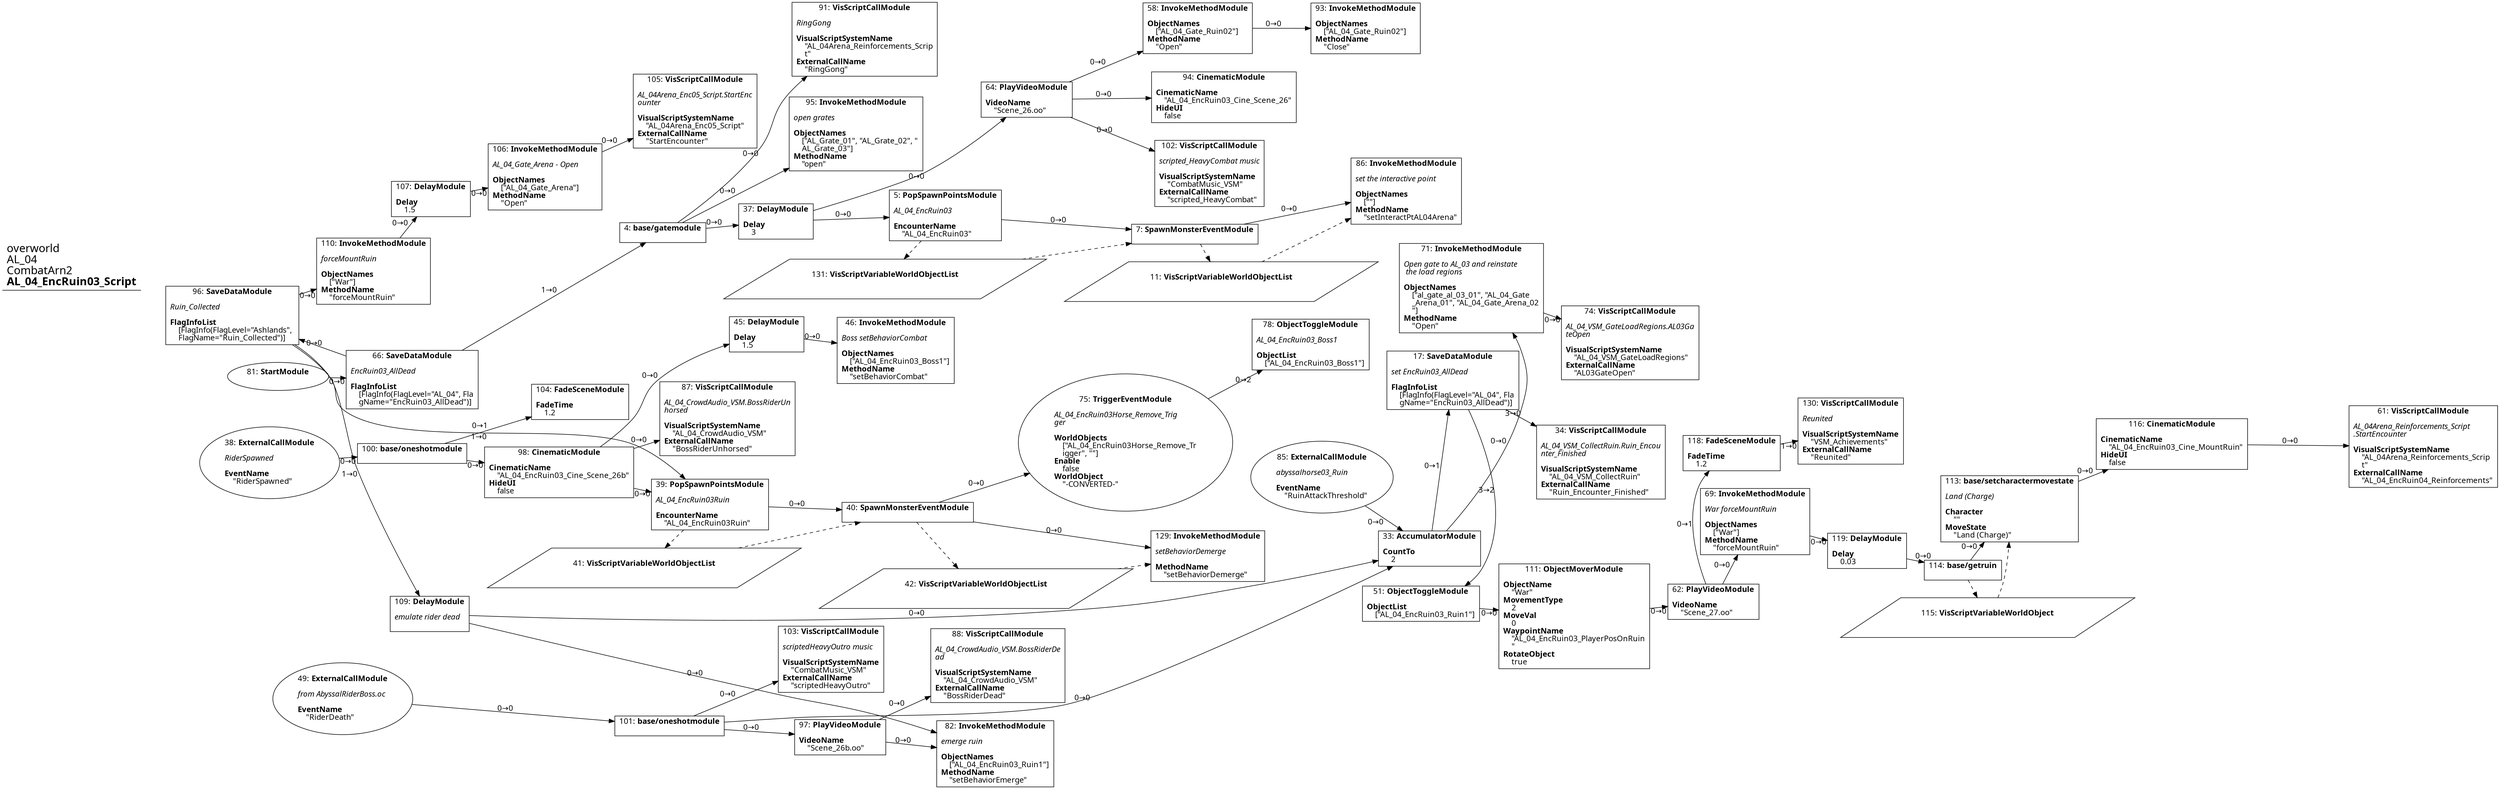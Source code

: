 digraph {
    layout = fdp;
    overlap = prism;
    sep = "+16";
    splines = spline;

    node [ shape = box ];

    graph [ fontname = "Segoe UI" ];
    node [ fontname = "Segoe UI" ];
    edge [ fontname = "Segoe UI" ];

    4 [ label = <4: <b>base/gatemodule</b><br/><br/>> ];
    4 [ pos = "0.77000004,-0.20300001!" ];
    4 -> 37 [ label = "0→0" ];
    4 -> 91 [ label = "0→0" ];
    4 -> 95 [ label = "0→0" ];

    5 [ label = <5: <b>PopSpawnPointsModule</b><br/><br/><i>AL_04_EncRuin03<br align="left"/></i><br align="left"/><b>EncounterName</b><br align="left"/>    &quot;AL_04_EncRuin03&quot;<br align="left"/>> ];
    5 [ pos = "1.136,-0.20300001!" ];
    5 -> 7 [ label = "0→0" ];
    5 -> 131 [ style = dashed ];

    7 [ label = <7: <b>SpawnMonsterEventModule</b><br/><br/>> ];
    7 [ pos = "1.3670001,-0.20300001!" ];
    7 -> 86 [ label = "0→0" ];
    7 -> 11 [ style = dashed ];
    131 -> 7 [ style = dashed ];

    11 [ label = <11: <b>VisScriptVariableWorldObjectList</b><br/><br/>> ];
    11 [ shape = parallelogram ]
    11 [ pos = "1.368,-0.441!" ];

    17 [ label = <17: <b>SaveDataModule</b><br/><br/><i>set EncRuin03_AllDead<br align="left"/></i><br align="left"/><b>FlagInfoList</b><br align="left"/>    [FlagInfo(FlagLevel=&quot;AL_04&quot;, Fla<br align="left"/>    gName=&quot;EncRuin03_AllDead&quot;)]<br align="left"/>> ];
    17 [ pos = "2.719,-0.99300003!" ];
    17 -> 34 [ label = "3→0" ];
    17 -> 51 [ label = "3→2" ];

    33 [ label = <33: <b>AccumulatorModule</b><br/><br/><b>CountTo</b><br align="left"/>    2<br align="left"/>> ];
    33 [ pos = "2.4510002,-1.065!" ];
    33 -> 17 [ label = "0→1" ];
    33 -> 71 [ label = "0→0" ];

    34 [ label = <34: <b>VisScriptCallModule</b><br/><br/><i>AL_04_VSM_CollectRuin.Ruin_Encou<br align="left"/>nter_Finished<br align="left"/></i><br align="left"/><b>VisualScriptSystemName</b><br align="left"/>    &quot;AL_04_VSM_CollectRuin&quot;<br align="left"/><b>ExternalCallName</b><br align="left"/>    &quot;Ruin_Encounter_Finished&quot;<br align="left"/>> ];
    34 [ pos = "2.953,-1.039!" ];

    37 [ label = <37: <b>DelayModule</b><br/><br/><b>Delay</b><br align="left"/>    3<br align="left"/>> ];
    37 [ pos = "0.9480001,-0.20300001!" ];
    37 -> 5 [ label = "0→0" ];
    37 -> 64 [ label = "0→0" ];

    38 [ label = <38: <b>ExternalCallModule</b><br/><br/><i>RiderSpawned<br align="left"/></i><br align="left"/><b>EventName</b><br align="left"/>    &quot;RiderSpawned&quot;<br align="left"/>> ];
    38 [ shape = oval ]
    38 [ pos = "0.41900003,-0.88400006!" ];
    38 -> 100 [ label = "0→0" ];

    39 [ label = <39: <b>PopSpawnPointsModule</b><br/><br/><i>AL_04_EncRuin03Ruin<br align="left"/></i><br align="left"/><b>EncounterName</b><br align="left"/>    &quot;AL_04_EncRuin03Ruin&quot;<br align="left"/>> ];
    39 [ pos = "1.034,-0.88400006!" ];
    39 -> 40 [ label = "0→0" ];
    39 -> 41 [ style = dashed ];

    40 [ label = <40: <b>SpawnMonsterEventModule</b><br/><br/>> ];
    40 [ pos = "1.273,-0.88400006!" ];
    40 -> 75 [ label = "0→0" ];
    40 -> 129 [ label = "0→0" ];
    41 -> 40 [ style = dashed ];
    40 -> 42 [ style = dashed ];

    41 [ label = <41: <b>VisScriptVariableWorldObjectList</b><br/><br/>> ];
    41 [ shape = parallelogram ]
    41 [ pos = "1.056,-1.018!" ];

    42 [ label = <42: <b>VisScriptVariableWorldObjectList</b><br/><br/>> ];
    42 [ shape = parallelogram ]
    42 [ pos = "1.2800001,-1.1270001!" ];

    45 [ label = <45: <b>DelayModule</b><br/><br/><b>Delay</b><br align="left"/>    1.5<br align="left"/>> ];
    45 [ pos = "1.031,-0.582!" ];
    45 -> 46 [ label = "0→0" ];

    46 [ label = <46: <b>InvokeMethodModule</b><br/><br/><i>Boss setBehaviorCombat<br align="left"/></i><br align="left"/><b>ObjectNames</b><br align="left"/>    [&quot;AL_04_EncRuin03_Boss1&quot;]<br align="left"/><b>MethodName</b><br align="left"/>    &quot;setBehaviorCombat&quot;<br align="left"/>> ];
    46 [ pos = "1.1830001,-0.582!" ];

    49 [ label = <49: <b>ExternalCallModule</b><br/><br/><i>from AbyssalRiderBoss.oc<br align="left"/></i><br align="left"/><b>EventName</b><br align="left"/>    &quot;RiderDeath&quot;<br align="left"/>> ];
    49 [ shape = oval ]
    49 [ pos = "0.70900005,-1.3950001!" ];
    49 -> 101 [ label = "0→0" ];

    51 [ label = <51: <b>ObjectToggleModule</b><br/><br/><b>ObjectList</b><br align="left"/>    [&quot;AL_04_EncRuin03_Ruin1&quot;]<br align="left"/>> ];
    51 [ pos = "2.7930002,-1.195!" ];
    51 -> 111 [ label = "0→0" ];

    58 [ label = <58: <b>InvokeMethodModule</b><br/><br/><b>ObjectNames</b><br align="left"/>    [&quot;AL_04_Gate_Ruin02&quot;]<br align="left"/><b>MethodName</b><br align="left"/>    &quot;Open&quot;<br align="left"/>> ];
    58 [ pos = "1.3850001,0.147!" ];
    58 -> 93 [ label = "0→0" ];

    61 [ label = <61: <b>VisScriptCallModule</b><br/><br/><i>AL_04Arena_Reinforcements_Script<br align="left"/>.StartEncounter<br align="left"/></i><br align="left"/><b>VisualScriptSystemName</b><br align="left"/>    &quot;AL_04Arena_Reinforcements_Scrip<br align="left"/>    t&quot;<br align="left"/><b>ExternalCallName</b><br align="left"/>    &quot;AL_04_EncRuin04_Reinforcements&quot;<br align="left"/>> ];
    61 [ pos = "4.328,-1.195!" ];

    62 [ label = <62: <b>PlayVideoModule</b><br/><br/><b>VideoName</b><br align="left"/>    &quot;Scene_27.oo&quot;<br align="left"/>> ];
    62 [ pos = "3.193,-1.195!" ];
    62 -> 69 [ label = "0→0" ];
    62 -> 118 [ label = "0→1" ];

    64 [ label = <64: <b>PlayVideoModule</b><br/><br/><b>VideoName</b><br align="left"/>    &quot;Scene_26.oo&quot;<br align="left"/>> ];
    64 [ pos = "1.1930001,0.011000001!" ];
    64 -> 58 [ label = "0→0" ];
    64 -> 94 [ label = "0→0" ];
    64 -> 102 [ label = "0→0" ];

    66 [ label = <66: <b>SaveDataModule</b><br/><br/><i>EncRuin03_AllDead<br align="left"/></i><br align="left"/><b>FlagInfoList</b><br align="left"/>    [FlagInfo(FlagLevel=&quot;AL_04&quot;, Fla<br align="left"/>    gName=&quot;EncRuin03_AllDead&quot;)]<br align="left"/>> ];
    66 [ pos = "-0.321,-0.158!" ];
    66 -> 4 [ label = "1→0" ];
    66 -> 96 [ label = "0→0" ];

    69 [ label = <69: <b>InvokeMethodModule</b><br/><br/><i>War forceMountRuin<br align="left"/></i><br align="left"/><b>ObjectNames</b><br align="left"/>    [&quot;War&quot;]<br align="left"/><b>MethodName</b><br align="left"/>    &quot;forceMountRuin&quot;<br align="left"/>> ];
    69 [ pos = "3.374,-1.195!" ];
    69 -> 119 [ label = "0→0" ];

    71 [ label = <71: <b>InvokeMethodModule</b><br/><br/><i>Open gate to AL_03 and reinstate<br align="left"/> the load regions<br align="left"/></i><br align="left"/><b>ObjectNames</b><br align="left"/>    [&quot;al_gate_al_03_01&quot;, &quot;AL_04_Gate<br align="left"/>    _Arena_01&quot;, &quot;AL_04_Gate_Arena_02<br align="left"/>    &quot;]<br align="left"/><b>MethodName</b><br align="left"/>    &quot;Open&quot;<br align="left"/>> ];
    71 [ pos = "2.7900002,-0.78300005!" ];
    71 -> 74 [ label = "0→0" ];

    74 [ label = <74: <b>VisScriptCallModule</b><br/><br/><i>AL_04_VSM_GateLoadRegions.AL03Ga<br align="left"/>teOpen<br align="left"/></i><br align="left"/><b>VisualScriptSystemName</b><br align="left"/>    &quot;AL_04_VSM_GateLoadRegions&quot;<br align="left"/><b>ExternalCallName</b><br align="left"/>    &quot;AL03GateOpen&quot;<br align="left"/>> ];
    74 [ pos = "2.9780002,-0.80500007!" ];

    75 [ label = <75: <b>TriggerEventModule</b><br/><br/><i>AL_04_EncRuin03Horse_Remove_Trig<br align="left"/>ger<br align="left"/></i><br align="left"/><b>WorldObjects</b><br align="left"/>    [&quot;AL_04_EncRuin03Horse_Remove_Tr<br align="left"/>    igger&quot;, &quot;&quot;]<br align="left"/><b>Enable</b><br align="left"/>    false<br align="left"/><b>WorldObject</b><br align="left"/>    &quot;-CONVERTED-&quot;<br align="left"/>> ];
    75 [ shape = oval ]
    75 [ pos = "1.567,-0.88400006!" ];
    75 -> 78 [ label = "0→2" ];

    78 [ label = <78: <b>ObjectToggleModule</b><br/><br/><i>AL_04_EncRuin03_Boss1<br align="left"/></i><br align="left"/><b>ObjectList</b><br align="left"/>    [&quot;AL_04_EncRuin03_Boss1&quot;]<br align="left"/>> ];
    78 [ pos = "1.8800001,-0.88100004!" ];

    81 [ label = <81: <b>StartModule</b><br/><br/>> ];
    81 [ shape = oval ]
    81 [ pos = "-0.499,-0.158!" ];
    81 -> 66 [ label = "0→0" ];

    82 [ label = <82: <b>InvokeMethodModule</b><br/><br/><i>emerge ruin<br align="left"/></i><br align="left"/><b>ObjectNames</b><br align="left"/>    [&quot;AL_04_EncRuin03_Ruin1&quot;]<br align="left"/><b>MethodName</b><br align="left"/>    &quot;setBehaviorEmerge&quot;<br align="left"/>> ];
    82 [ pos = "1.2930001,-1.394!" ];

    85 [ label = <85: <b>ExternalCallModule</b><br/><br/><i>abyssalhorse03_Ruin<br align="left"/></i><br align="left"/><b>EventName</b><br align="left"/>    &quot;RuinAttackThreshold&quot;<br align="left"/>> ];
    85 [ shape = oval ]
    85 [ pos = "2.167,-1.006!" ];
    85 -> 33 [ label = "0→0" ];

    86 [ label = <86: <b>InvokeMethodModule</b><br/><br/><i>set the interactive point<br align="left"/></i><br align="left"/><b>ObjectNames</b><br align="left"/>    [&quot;&quot;]<br align="left"/><b>MethodName</b><br align="left"/>    &quot;setInteractPtAL04Arena&quot;<br align="left"/>> ];
    86 [ pos = "1.6240001,-0.20300001!" ];
    11 -> 86 [ style = dashed ];

    87 [ label = <87: <b>VisScriptCallModule</b><br/><br/><i>AL_04_CrowdAudio_VSM.BossRiderUn<br align="left"/>horsed<br align="left"/></i><br align="left"/><b>VisualScriptSystemName</b><br align="left"/>    &quot;AL_04_CrowdAudio_VSM&quot;<br align="left"/><b>ExternalCallName</b><br align="left"/>    &quot;BossRiderUnhorsed&quot;<br align="left"/>> ];
    87 [ pos = "1.0350001,-0.78200006!" ];

    88 [ label = <88: <b>VisScriptCallModule</b><br/><br/><i>AL_04_CrowdAudio_VSM.BossRiderDe<br align="left"/>ad<br align="left"/></i><br align="left"/><b>VisualScriptSystemName</b><br align="left"/>    &quot;AL_04_CrowdAudio_VSM&quot;<br align="left"/><b>ExternalCallName</b><br align="left"/>    &quot;BossRiderDead&quot;<br align="left"/>> ];
    88 [ pos = "1.2930001,-1.314!" ];

    91 [ label = <91: <b>VisScriptCallModule</b><br/><br/><i>RingGong<br align="left"/></i><br align="left"/><b>VisualScriptSystemName</b><br align="left"/>    &quot;AL_04Arena_Reinforcements_Scrip<br align="left"/>    t&quot;<br align="left"/><b>ExternalCallName</b><br align="left"/>    &quot;RingGong&quot;<br align="left"/>> ];
    91 [ pos = "0.947,0.022000002!" ];

    93 [ label = <93: <b>InvokeMethodModule</b><br/><br/><b>ObjectNames</b><br align="left"/>    [&quot;AL_04_Gate_Ruin02&quot;]<br align="left"/><b>MethodName</b><br align="left"/>    &quot;Close&quot;<br align="left"/>> ];
    93 [ pos = "1.5810001,0.147!" ];

    94 [ label = <94: <b>CinematicModule</b><br/><br/><b>CinematicName</b><br align="left"/>    &quot;AL_04_EncRuin03_Cine_Scene_26&quot;<br align="left"/><b>HideUI</b><br align="left"/>    false<br align="left"/>> ];
    94 [ pos = "1.386,0.012!" ];

    95 [ label = <95: <b>InvokeMethodModule</b><br/><br/><i>open grates<br align="left"/></i><br align="left"/><b>ObjectNames</b><br align="left"/>    [&quot;AL_Grate_01&quot;, &quot;AL_Grate_02&quot;, &quot;<br align="left"/>    AL_Grate_03&quot;]<br align="left"/><b>MethodName</b><br align="left"/>    &quot;open&quot;<br align="left"/>> ];
    95 [ pos = "0.94900006,-0.067!" ];

    96 [ label = <96: <b>SaveDataModule</b><br/><br/><i>Ruin_Collected<br align="left"/></i><br align="left"/><b>FlagInfoList</b><br align="left"/>    [FlagInfo(FlagLevel=&quot;Ashlands&quot;, <br align="left"/>    FlagName=&quot;Ruin_Collected&quot;)]<br align="left"/>> ];
    96 [ pos = "-0.143,0.060000002!" ];
    96 -> 39 [ label = "1→0" ];
    96 -> 109 [ label = "1→0" ];
    96 -> 110 [ label = "0→0" ];

    97 [ label = <97: <b>PlayVideoModule</b><br/><br/><b>VideoName</b><br align="left"/>    &quot;Scene_26b.oo&quot;<br align="left"/>> ];
    97 [ pos = "1.105,-1.394!" ];
    97 -> 82 [ label = "0→0" ];
    97 -> 88 [ label = "0→0" ];

    98 [ label = <98: <b>CinematicModule</b><br/><br/><b>CinematicName</b><br align="left"/>    &quot;AL_04_EncRuin03_Cine_Scene_26b&quot;<br align="left"/><b>HideUI</b><br align="left"/>    false<br align="left"/>> ];
    98 [ pos = "0.79600006,-0.88400006!" ];
    98 -> 39 [ label = "0→0" ];
    98 -> 45 [ label = "0→0" ];
    98 -> 87 [ label = "0→0" ];

    100 [ label = <100: <b>base/oneshotmodule</b><br/><br/>> ];
    100 [ pos = "0.63000005,-0.88400006!" ];
    100 -> 98 [ label = "0→0" ];
    100 -> 104 [ label = "0→1" ];

    101 [ label = <101: <b>base/oneshotmodule</b><br/><br/>> ];
    101 [ pos = "0.92800003,-1.3950001!" ];
    101 -> 33 [ label = "0→0" ];
    101 -> 103 [ label = "0→0" ];
    101 -> 97 [ label = "0→0" ];

    102 [ label = <102: <b>VisScriptCallModule</b><br/><br/><i>scripted_HeavyCombat music<br align="left"/></i><br align="left"/><b>VisualScriptSystemName</b><br align="left"/>    &quot;CombatMusic_VSM&quot;<br align="left"/><b>ExternalCallName</b><br align="left"/>    &quot;scripted_HeavyCombat&quot;<br align="left"/>> ];
    102 [ pos = "1.383,-0.12100001!" ];

    103 [ label = <103: <b>VisScriptCallModule</b><br/><br/><i>scriptedHeavyOutro music<br align="left"/></i><br align="left"/><b>VisualScriptSystemName</b><br align="left"/>    &quot;CombatMusic_VSM&quot;<br align="left"/><b>ExternalCallName</b><br align="left"/>    &quot;scriptedHeavyOutro&quot;<br align="left"/>> ];
    103 [ pos = "1.1040001,-1.3010001!" ];

    104 [ label = <104: <b>FadeSceneModule</b><br/><br/><b>FadeTime</b><br align="left"/>    1.2<br align="left"/>> ];
    104 [ pos = "0.781,-0.731!" ];

    105 [ label = <105: <b>VisScriptCallModule</b><br/><br/><i>AL_04Arena_Enc05_Script.StartEnc<br align="left"/>ounter<br align="left"/></i><br align="left"/><b>VisualScriptSystemName</b><br align="left"/>    &quot;AL_04Arena_Enc05_Script&quot;<br align="left"/><b>ExternalCallName</b><br align="left"/>    &quot;StartEncounter&quot;<br align="left"/>> ];
    105 [ pos = "0.59900004,0.060000002!" ];

    106 [ label = <106: <b>InvokeMethodModule</b><br/><br/><i>AL_04_Gate_Arena - Open<br align="left"/></i><br align="left"/><b>ObjectNames</b><br align="left"/>    [&quot;AL_04_Gate_Arena&quot;]<br align="left"/><b>MethodName</b><br align="left"/>    &quot;Open&quot;<br align="left"/>> ];
    106 [ pos = "0.40600002,0.060000002!" ];
    106 -> 105 [ label = "0→0" ];

    107 [ label = <107: <b>DelayModule</b><br/><br/><b>Delay</b><br align="left"/>    1.5<br align="left"/>> ];
    107 [ pos = "0.263,0.060000002!" ];
    107 -> 106 [ label = "0→0" ];

    109 [ label = <109: <b>DelayModule</b><br/><br/><i>emulate rider dead<br align="left"/></i><br align="left"/>> ];
    109 [ pos = "0.80600005,-1.123!" ];
    109 -> 82 [ label = "0→0" ];
    109 -> 33 [ label = "0→0" ];

    110 [ label = <110: <b>InvokeMethodModule</b><br/><br/><i>forceMountRuin<br align="left"/></i><br align="left"/><b>ObjectNames</b><br align="left"/>    [&quot;War&quot;]<br align="left"/><b>MethodName</b><br align="left"/>    &quot;forceMountRuin&quot;<br align="left"/>> ];
    110 [ pos = "0.061000004,0.060000002!" ];
    110 -> 107 [ label = "0→0" ];

    111 [ label = <111: <b>ObjectMoverModule</b><br/><br/><b>ObjectName</b><br align="left"/>    &quot;War&quot;<br align="left"/><b>MovementType</b><br align="left"/>    2<br align="left"/><b>MoveVal</b><br align="left"/>    0<br align="left"/><b>WaypointName</b><br align="left"/>    &quot;AL_04_EncRuin03_PlayerPosOnRuin<br align="left"/>    &quot;<br align="left"/><b>RotateObject</b><br align="left"/>    true<br align="left"/>> ];
    111 [ pos = "3.0200002,-1.195!" ];
    111 -> 62 [ label = "0→0" ];

    113 [ label = <113: <b>base/setcharactermovestate</b><br/><br/><i>Land (Charge)<br align="left"/></i><br align="left"/><b>Character</b><br align="left"/>    &quot;&quot;<br align="left"/><b>MoveState</b><br align="left"/>    &quot;Land (Charge)&quot;<br align="left"/>> ];
    113 [ pos = "3.88,-1.195!" ];
    113 -> 116 [ label = "0→0" ];
    115 -> 113 [ style = dashed ];

    114 [ label = <114: <b>base/getruin</b><br/><br/>> ];
    114 [ pos = "3.7230003,-1.195!" ];
    114 -> 113 [ label = "0→0" ];
    114 -> 115 [ style = dashed ];

    115 [ label = <115: <b>VisScriptVariableWorldObject</b><br/><br/>> ];
    115 [ shape = parallelogram ]
    115 [ pos = "3.7370002,-1.3050001!" ];

    116 [ label = <116: <b>CinematicModule</b><br/><br/><b>CinematicName</b><br align="left"/>    &quot;AL_04_EncRuin03_Cine_MountRuin&quot;<br align="left"/><b>HideUI</b><br align="left"/>    false<br align="left"/>> ];
    116 [ pos = "4.135,-1.195!" ];
    116 -> 61 [ label = "0→0" ];

    118 [ label = <118: <b>FadeSceneModule</b><br/><br/><b>FadeTime</b><br align="left"/>    1.2<br align="left"/>> ];
    118 [ pos = "3.3760002,-1.0350001!" ];
    118 -> 130 [ label = "1→0" ];

    119 [ label = <119: <b>DelayModule</b><br/><br/><b>Delay</b><br align="left"/>    0.03<br align="left"/>> ];
    119 [ pos = "3.5620003,-1.194!" ];
    119 -> 114 [ label = "0→0" ];

    129 [ label = <129: <b>InvokeMethodModule</b><br/><br/><i>setBehaviorDemerge<br align="left"/></i><br align="left"/><b>MethodName</b><br align="left"/>    &quot;setBehaviorDemerge&quot;<br align="left"/>> ];
    129 [ pos = "1.57,-1.087!" ];
    42 -> 129 [ style = dashed ];

    130 [ label = <130: <b>VisScriptCallModule</b><br/><br/><i>Reunited<br align="left"/></i><br align="left"/><b>VisualScriptSystemName</b><br align="left"/>    &quot;VSM_Achievements&quot;<br align="left"/><b>ExternalCallName</b><br align="left"/>    &quot;Reunited&quot;<br align="left"/>> ];
    130 [ pos = "3.6190002,-1.0580001!" ];

    131 [ label = <131: <b>VisScriptVariableWorldObjectList</b><br/><br/>> ];
    131 [ shape = parallelogram ]
    131 [ pos = "1.136,-0.328!" ];

    title [ pos = "-0.5,0.148!" ];
    title [ shape = underline ];
    title [ label = <<font point-size="20">overworld<br align="left"/>AL_04<br align="left"/>CombatArn2<br align="left"/><b>AL_04_EncRuin03_Script</b><br align="left"/></font>> ];
}
